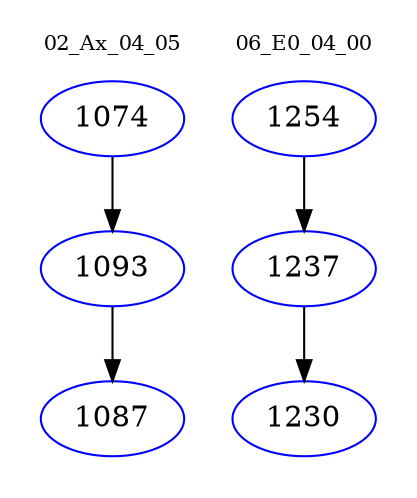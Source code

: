 digraph{
subgraph cluster_0 {
color = white
label = "02_Ax_04_05";
fontsize=10;
T0_1074 [label="1074", color="blue"]
T0_1074 -> T0_1093 [color="black"]
T0_1093 [label="1093", color="blue"]
T0_1093 -> T0_1087 [color="black"]
T0_1087 [label="1087", color="blue"]
}
subgraph cluster_1 {
color = white
label = "06_E0_04_00";
fontsize=10;
T1_1254 [label="1254", color="blue"]
T1_1254 -> T1_1237 [color="black"]
T1_1237 [label="1237", color="blue"]
T1_1237 -> T1_1230 [color="black"]
T1_1230 [label="1230", color="blue"]
}
}
